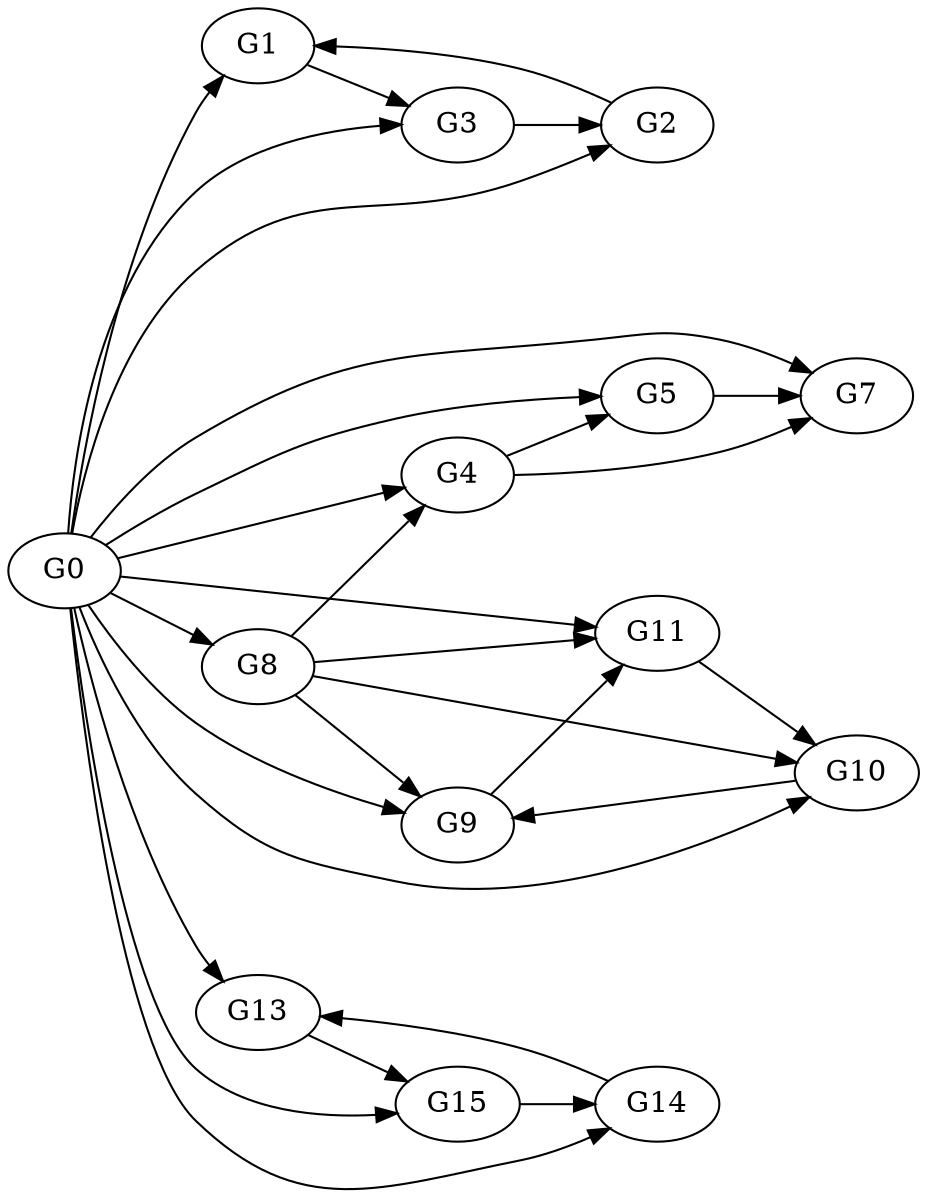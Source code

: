 digraph "Example" {
	rankdir=LR;
	"G0" [position="411,509"];
	"G1" [position="565,278"];
	"G2" [position="65,278"];
	"G3" [position="315,27"];
	"G4" [position="219,509"];
	"G5" [position="546,373"];
	"G7" [position="492,101"];
	"G8" [position="411,46"];
	"G9" [position="219,46"];
	"G10" [position="315,528"];
	"G11" [position="84,373"];
	"G13" [position="546,182"];
	"G14" [position="492,454"];
	"G15" [position="138,454"];
	"G0" -> "G1";
	"G0" -> "G2";
	"G0" -> "G3";
	"G1" -> "G3";
	"G2" -> "G1";
	"G3" -> "G2";
	"G4" -> "G5";
	"G4" -> "G7";
	"G5" -> "G7";
	"G8" -> "G9";
	"G8" -> "G10";
	"G8" -> "G11";
	"G9" -> "G11";
	"G10" -> "G9";
	"G11" -> "G10";
	"G13" -> "G15";
	"G14" -> "G13";
	"G15" -> "G14";
	"G0" -> "G4";
	"G0" -> "G5";
	"G0" -> "G7";
	"G0" -> "G8";
	"G0" -> "G9";
	"G0" -> "G10";
	"G0" -> "G11";
	"G0" -> "G13";
	"G0" -> "G14";
	"G0" -> "G15";
	"G8" -> "G4";
}